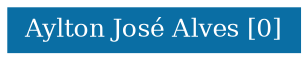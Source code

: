 strict graph grafo2 {
	graph [bb="0,0,140,21",
		id=grafo2,
		overlap=False
	];
	node [fontsize=12,
		label="\N",
		shape=rectangle,
		style=filled
	];
	0	[URL="membro-2762752291082988.html",
		color="#0A6EA4",
		fontcolor="#FFFFFF",
		height=0.29167,
		label="Aylton José Alves [0]",
		pos="70,10.5",
		width=1.9444];
}
